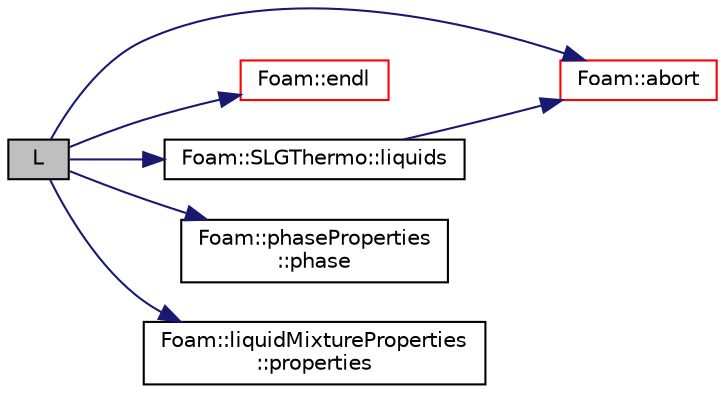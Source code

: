 digraph "L"
{
  bgcolor="transparent";
  edge [fontname="Helvetica",fontsize="10",labelfontname="Helvetica",labelfontsize="10"];
  node [fontname="Helvetica",fontsize="10",shape=record];
  rankdir="LR";
  Node1 [label="L",height=0.2,width=0.4,color="black", fillcolor="grey75", style="filled", fontcolor="black"];
  Node1 -> Node2 [color="midnightblue",fontsize="10",style="solid",fontname="Helvetica"];
  Node2 [label="Foam::abort",height=0.2,width=0.4,color="red",URL="$a10958.html#a447107a607d03e417307c203fa5fb44b"];
  Node1 -> Node3 [color="midnightblue",fontsize="10",style="solid",fontname="Helvetica"];
  Node3 [label="Foam::endl",height=0.2,width=0.4,color="red",URL="$a10958.html#a2db8fe02a0d3909e9351bb4275b23ce4",tooltip="Add newline and flush stream. "];
  Node1 -> Node4 [color="midnightblue",fontsize="10",style="solid",fontname="Helvetica"];
  Node4 [label="Foam::SLGThermo::liquids",height=0.2,width=0.4,color="black",URL="$a02392.html#a5380a8807acfea3ce69f4d4386f49f64",tooltip="Return reference to the global (additional) liquids. "];
  Node4 -> Node2 [color="midnightblue",fontsize="10",style="solid",fontname="Helvetica"];
  Node1 -> Node5 [color="midnightblue",fontsize="10",style="solid",fontname="Helvetica"];
  Node5 [label="Foam::phaseProperties\l::phase",height=0.2,width=0.4,color="black",URL="$a01878.html#afdc8fb4fa53c19a4bc2aeb2162b2bdf4",tooltip="Return const access to the phase type. "];
  Node1 -> Node6 [color="midnightblue",fontsize="10",style="solid",fontname="Helvetica"];
  Node6 [label="Foam::liquidMixtureProperties\l::properties",height=0.2,width=0.4,color="black",URL="$a01382.html#a67d9f77fcf67fad544225c6e5243b1e2",tooltip="Return the liquid properties. "];
}
